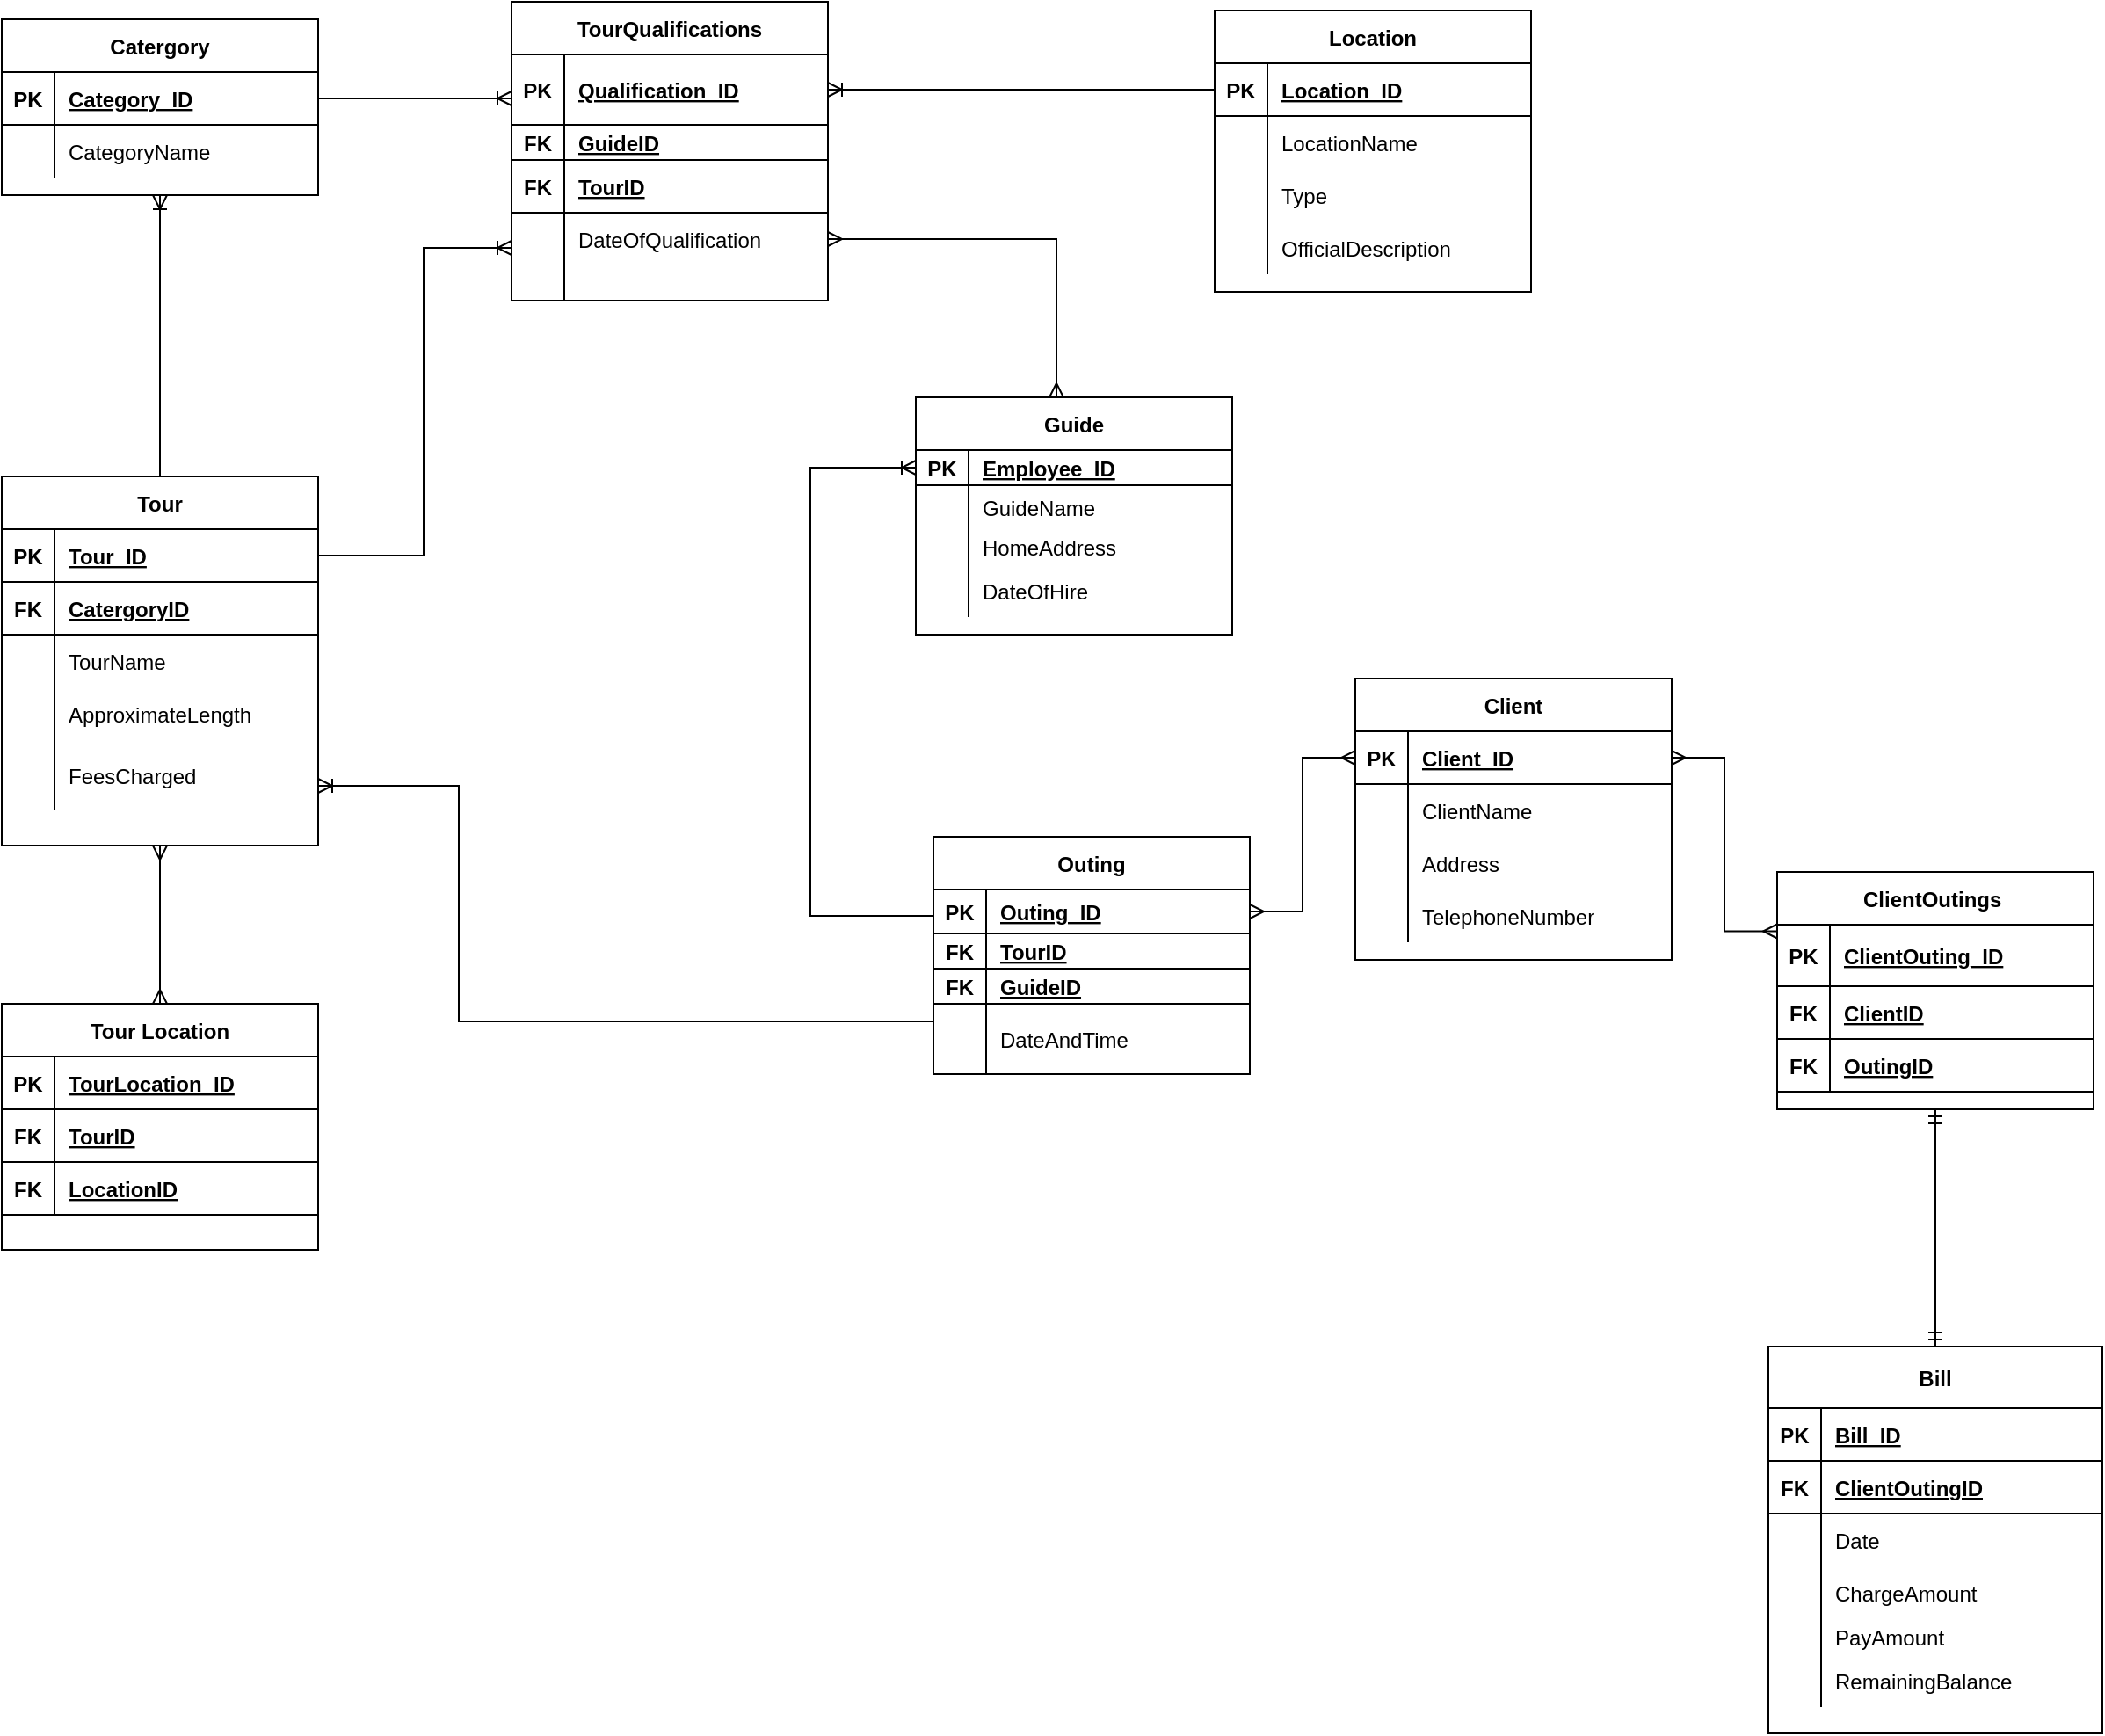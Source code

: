 <mxfile version="20.3.2" type="github">
  <diagram id="0ZvkB4CfEX01Mp863x2h" name="Page-1">
    <mxGraphModel dx="813" dy="454" grid="1" gridSize="10" guides="1" tooltips="1" connect="1" arrows="1" fold="1" page="1" pageScale="1" pageWidth="850" pageHeight="1100" math="0" shadow="0">
      <root>
        <mxCell id="0" />
        <mxCell id="1" parent="0" />
        <mxCell id="eWoKWss7nMoGWV9N1rO5-14" value="Catergory" style="shape=table;startSize=30;container=1;collapsible=1;childLayout=tableLayout;fixedRows=1;rowLines=0;fontStyle=1;align=center;resizeLast=1;" vertex="1" parent="1">
          <mxGeometry x="360" y="90" width="180" height="100" as="geometry" />
        </mxCell>
        <mxCell id="eWoKWss7nMoGWV9N1rO5-15" value="" style="shape=tableRow;horizontal=0;startSize=0;swimlaneHead=0;swimlaneBody=0;fillColor=none;collapsible=0;dropTarget=0;points=[[0,0.5],[1,0.5]];portConstraint=eastwest;top=0;left=0;right=0;bottom=1;" vertex="1" parent="eWoKWss7nMoGWV9N1rO5-14">
          <mxGeometry y="30" width="180" height="30" as="geometry" />
        </mxCell>
        <mxCell id="eWoKWss7nMoGWV9N1rO5-16" value="PK" style="shape=partialRectangle;connectable=0;fillColor=none;top=0;left=0;bottom=0;right=0;fontStyle=1;overflow=hidden;" vertex="1" parent="eWoKWss7nMoGWV9N1rO5-15">
          <mxGeometry width="30" height="30" as="geometry">
            <mxRectangle width="30" height="30" as="alternateBounds" />
          </mxGeometry>
        </mxCell>
        <mxCell id="eWoKWss7nMoGWV9N1rO5-17" value="Category_ID" style="shape=partialRectangle;connectable=0;fillColor=none;top=0;left=0;bottom=0;right=0;align=left;spacingLeft=6;fontStyle=5;overflow=hidden;" vertex="1" parent="eWoKWss7nMoGWV9N1rO5-15">
          <mxGeometry x="30" width="150" height="30" as="geometry">
            <mxRectangle width="150" height="30" as="alternateBounds" />
          </mxGeometry>
        </mxCell>
        <mxCell id="eWoKWss7nMoGWV9N1rO5-18" value="" style="shape=tableRow;horizontal=0;startSize=0;swimlaneHead=0;swimlaneBody=0;fillColor=none;collapsible=0;dropTarget=0;points=[[0,0.5],[1,0.5]];portConstraint=eastwest;top=0;left=0;right=0;bottom=0;" vertex="1" parent="eWoKWss7nMoGWV9N1rO5-14">
          <mxGeometry y="60" width="180" height="30" as="geometry" />
        </mxCell>
        <mxCell id="eWoKWss7nMoGWV9N1rO5-19" value="" style="shape=partialRectangle;connectable=0;fillColor=none;top=0;left=0;bottom=0;right=0;editable=1;overflow=hidden;" vertex="1" parent="eWoKWss7nMoGWV9N1rO5-18">
          <mxGeometry width="30" height="30" as="geometry">
            <mxRectangle width="30" height="30" as="alternateBounds" />
          </mxGeometry>
        </mxCell>
        <mxCell id="eWoKWss7nMoGWV9N1rO5-20" value="CategoryName" style="shape=partialRectangle;connectable=0;fillColor=none;top=0;left=0;bottom=0;right=0;align=left;spacingLeft=6;overflow=hidden;" vertex="1" parent="eWoKWss7nMoGWV9N1rO5-18">
          <mxGeometry x="30" width="150" height="30" as="geometry">
            <mxRectangle width="150" height="30" as="alternateBounds" />
          </mxGeometry>
        </mxCell>
        <mxCell id="eWoKWss7nMoGWV9N1rO5-27" value="Location" style="shape=table;startSize=30;container=1;collapsible=1;childLayout=tableLayout;fixedRows=1;rowLines=0;fontStyle=1;align=center;resizeLast=1;" vertex="1" parent="1">
          <mxGeometry x="1050" y="85" width="180" height="160" as="geometry" />
        </mxCell>
        <mxCell id="eWoKWss7nMoGWV9N1rO5-28" value="" style="shape=tableRow;horizontal=0;startSize=0;swimlaneHead=0;swimlaneBody=0;fillColor=none;collapsible=0;dropTarget=0;points=[[0,0.5],[1,0.5]];portConstraint=eastwest;top=0;left=0;right=0;bottom=1;" vertex="1" parent="eWoKWss7nMoGWV9N1rO5-27">
          <mxGeometry y="30" width="180" height="30" as="geometry" />
        </mxCell>
        <mxCell id="eWoKWss7nMoGWV9N1rO5-29" value="PK" style="shape=partialRectangle;connectable=0;fillColor=none;top=0;left=0;bottom=0;right=0;fontStyle=1;overflow=hidden;" vertex="1" parent="eWoKWss7nMoGWV9N1rO5-28">
          <mxGeometry width="30" height="30" as="geometry">
            <mxRectangle width="30" height="30" as="alternateBounds" />
          </mxGeometry>
        </mxCell>
        <mxCell id="eWoKWss7nMoGWV9N1rO5-30" value="Location_ID" style="shape=partialRectangle;connectable=0;fillColor=none;top=0;left=0;bottom=0;right=0;align=left;spacingLeft=6;fontStyle=5;overflow=hidden;" vertex="1" parent="eWoKWss7nMoGWV9N1rO5-28">
          <mxGeometry x="30" width="150" height="30" as="geometry">
            <mxRectangle width="150" height="30" as="alternateBounds" />
          </mxGeometry>
        </mxCell>
        <mxCell id="eWoKWss7nMoGWV9N1rO5-31" value="" style="shape=tableRow;horizontal=0;startSize=0;swimlaneHead=0;swimlaneBody=0;fillColor=none;collapsible=0;dropTarget=0;points=[[0,0.5],[1,0.5]];portConstraint=eastwest;top=0;left=0;right=0;bottom=0;" vertex="1" parent="eWoKWss7nMoGWV9N1rO5-27">
          <mxGeometry y="60" width="180" height="30" as="geometry" />
        </mxCell>
        <mxCell id="eWoKWss7nMoGWV9N1rO5-32" value="" style="shape=partialRectangle;connectable=0;fillColor=none;top=0;left=0;bottom=0;right=0;editable=1;overflow=hidden;" vertex="1" parent="eWoKWss7nMoGWV9N1rO5-31">
          <mxGeometry width="30" height="30" as="geometry">
            <mxRectangle width="30" height="30" as="alternateBounds" />
          </mxGeometry>
        </mxCell>
        <mxCell id="eWoKWss7nMoGWV9N1rO5-33" value="LocationName" style="shape=partialRectangle;connectable=0;fillColor=none;top=0;left=0;bottom=0;right=0;align=left;spacingLeft=6;overflow=hidden;" vertex="1" parent="eWoKWss7nMoGWV9N1rO5-31">
          <mxGeometry x="30" width="150" height="30" as="geometry">
            <mxRectangle width="150" height="30" as="alternateBounds" />
          </mxGeometry>
        </mxCell>
        <mxCell id="eWoKWss7nMoGWV9N1rO5-34" value="" style="shape=tableRow;horizontal=0;startSize=0;swimlaneHead=0;swimlaneBody=0;fillColor=none;collapsible=0;dropTarget=0;points=[[0,0.5],[1,0.5]];portConstraint=eastwest;top=0;left=0;right=0;bottom=0;" vertex="1" parent="eWoKWss7nMoGWV9N1rO5-27">
          <mxGeometry y="90" width="180" height="30" as="geometry" />
        </mxCell>
        <mxCell id="eWoKWss7nMoGWV9N1rO5-35" value="" style="shape=partialRectangle;connectable=0;fillColor=none;top=0;left=0;bottom=0;right=0;editable=1;overflow=hidden;" vertex="1" parent="eWoKWss7nMoGWV9N1rO5-34">
          <mxGeometry width="30" height="30" as="geometry">
            <mxRectangle width="30" height="30" as="alternateBounds" />
          </mxGeometry>
        </mxCell>
        <mxCell id="eWoKWss7nMoGWV9N1rO5-36" value="Type" style="shape=partialRectangle;connectable=0;fillColor=none;top=0;left=0;bottom=0;right=0;align=left;spacingLeft=6;overflow=hidden;" vertex="1" parent="eWoKWss7nMoGWV9N1rO5-34">
          <mxGeometry x="30" width="150" height="30" as="geometry">
            <mxRectangle width="150" height="30" as="alternateBounds" />
          </mxGeometry>
        </mxCell>
        <mxCell id="eWoKWss7nMoGWV9N1rO5-37" value="" style="shape=tableRow;horizontal=0;startSize=0;swimlaneHead=0;swimlaneBody=0;fillColor=none;collapsible=0;dropTarget=0;points=[[0,0.5],[1,0.5]];portConstraint=eastwest;top=0;left=0;right=0;bottom=0;" vertex="1" parent="eWoKWss7nMoGWV9N1rO5-27">
          <mxGeometry y="120" width="180" height="30" as="geometry" />
        </mxCell>
        <mxCell id="eWoKWss7nMoGWV9N1rO5-38" value="" style="shape=partialRectangle;connectable=0;fillColor=none;top=0;left=0;bottom=0;right=0;editable=1;overflow=hidden;" vertex="1" parent="eWoKWss7nMoGWV9N1rO5-37">
          <mxGeometry width="30" height="30" as="geometry">
            <mxRectangle width="30" height="30" as="alternateBounds" />
          </mxGeometry>
        </mxCell>
        <mxCell id="eWoKWss7nMoGWV9N1rO5-39" value="OfficialDescription" style="shape=partialRectangle;connectable=0;fillColor=none;top=0;left=0;bottom=0;right=0;align=left;spacingLeft=6;overflow=hidden;" vertex="1" parent="eWoKWss7nMoGWV9N1rO5-37">
          <mxGeometry x="30" width="150" height="30" as="geometry">
            <mxRectangle width="150" height="30" as="alternateBounds" />
          </mxGeometry>
        </mxCell>
        <mxCell id="eWoKWss7nMoGWV9N1rO5-40" value="Tour Location" style="shape=table;startSize=30;container=1;collapsible=1;childLayout=tableLayout;fixedRows=1;rowLines=0;fontStyle=1;align=center;resizeLast=1;" vertex="1" parent="1">
          <mxGeometry x="360" y="650" width="180" height="140" as="geometry" />
        </mxCell>
        <mxCell id="eWoKWss7nMoGWV9N1rO5-41" value="" style="shape=tableRow;horizontal=0;startSize=0;swimlaneHead=0;swimlaneBody=0;fillColor=none;collapsible=0;dropTarget=0;points=[[0,0.5],[1,0.5]];portConstraint=eastwest;top=0;left=0;right=0;bottom=1;" vertex="1" parent="eWoKWss7nMoGWV9N1rO5-40">
          <mxGeometry y="30" width="180" height="30" as="geometry" />
        </mxCell>
        <mxCell id="eWoKWss7nMoGWV9N1rO5-42" value="PK" style="shape=partialRectangle;connectable=0;fillColor=none;top=0;left=0;bottom=0;right=0;fontStyle=1;overflow=hidden;" vertex="1" parent="eWoKWss7nMoGWV9N1rO5-41">
          <mxGeometry width="30" height="30" as="geometry">
            <mxRectangle width="30" height="30" as="alternateBounds" />
          </mxGeometry>
        </mxCell>
        <mxCell id="eWoKWss7nMoGWV9N1rO5-43" value="TourLocation_ID" style="shape=partialRectangle;connectable=0;fillColor=none;top=0;left=0;bottom=0;right=0;align=left;spacingLeft=6;fontStyle=5;overflow=hidden;" vertex="1" parent="eWoKWss7nMoGWV9N1rO5-41">
          <mxGeometry x="30" width="150" height="30" as="geometry">
            <mxRectangle width="150" height="30" as="alternateBounds" />
          </mxGeometry>
        </mxCell>
        <mxCell id="eWoKWss7nMoGWV9N1rO5-203" value="" style="shape=tableRow;horizontal=0;startSize=0;swimlaneHead=0;swimlaneBody=0;fillColor=none;collapsible=0;dropTarget=0;points=[[0,0.5],[1,0.5]];portConstraint=eastwest;top=0;left=0;right=0;bottom=1;" vertex="1" parent="eWoKWss7nMoGWV9N1rO5-40">
          <mxGeometry y="60" width="180" height="30" as="geometry" />
        </mxCell>
        <mxCell id="eWoKWss7nMoGWV9N1rO5-204" value="FK" style="shape=partialRectangle;connectable=0;fillColor=none;top=0;left=0;bottom=0;right=0;fontStyle=1;overflow=hidden;" vertex="1" parent="eWoKWss7nMoGWV9N1rO5-203">
          <mxGeometry width="30" height="30" as="geometry">
            <mxRectangle width="30" height="30" as="alternateBounds" />
          </mxGeometry>
        </mxCell>
        <mxCell id="eWoKWss7nMoGWV9N1rO5-205" value="TourID" style="shape=partialRectangle;connectable=0;fillColor=none;top=0;left=0;bottom=0;right=0;align=left;spacingLeft=6;fontStyle=5;overflow=hidden;" vertex="1" parent="eWoKWss7nMoGWV9N1rO5-203">
          <mxGeometry x="30" width="150" height="30" as="geometry">
            <mxRectangle width="150" height="30" as="alternateBounds" />
          </mxGeometry>
        </mxCell>
        <mxCell id="eWoKWss7nMoGWV9N1rO5-206" value="" style="shape=tableRow;horizontal=0;startSize=0;swimlaneHead=0;swimlaneBody=0;fillColor=none;collapsible=0;dropTarget=0;points=[[0,0.5],[1,0.5]];portConstraint=eastwest;top=0;left=0;right=0;bottom=1;" vertex="1" parent="eWoKWss7nMoGWV9N1rO5-40">
          <mxGeometry y="90" width="180" height="30" as="geometry" />
        </mxCell>
        <mxCell id="eWoKWss7nMoGWV9N1rO5-207" value="FK" style="shape=partialRectangle;connectable=0;fillColor=none;top=0;left=0;bottom=0;right=0;fontStyle=1;overflow=hidden;" vertex="1" parent="eWoKWss7nMoGWV9N1rO5-206">
          <mxGeometry width="30" height="30" as="geometry">
            <mxRectangle width="30" height="30" as="alternateBounds" />
          </mxGeometry>
        </mxCell>
        <mxCell id="eWoKWss7nMoGWV9N1rO5-208" value="LocationID" style="shape=partialRectangle;connectable=0;fillColor=none;top=0;left=0;bottom=0;right=0;align=left;spacingLeft=6;fontStyle=5;overflow=hidden;" vertex="1" parent="eWoKWss7nMoGWV9N1rO5-206">
          <mxGeometry x="30" width="150" height="30" as="geometry">
            <mxRectangle width="150" height="30" as="alternateBounds" />
          </mxGeometry>
        </mxCell>
        <mxCell id="eWoKWss7nMoGWV9N1rO5-53" value="Outing" style="shape=table;startSize=30;container=1;collapsible=1;childLayout=tableLayout;fixedRows=1;rowLines=0;fontStyle=1;align=center;resizeLast=1;" vertex="1" parent="1">
          <mxGeometry x="890" y="555" width="180" height="135" as="geometry" />
        </mxCell>
        <mxCell id="eWoKWss7nMoGWV9N1rO5-54" value="" style="shape=tableRow;horizontal=0;startSize=0;swimlaneHead=0;swimlaneBody=0;fillColor=none;collapsible=0;dropTarget=0;points=[[0,0.5],[1,0.5]];portConstraint=eastwest;top=0;left=0;right=0;bottom=1;" vertex="1" parent="eWoKWss7nMoGWV9N1rO5-53">
          <mxGeometry y="30" width="180" height="25" as="geometry" />
        </mxCell>
        <mxCell id="eWoKWss7nMoGWV9N1rO5-55" value="PK" style="shape=partialRectangle;connectable=0;fillColor=none;top=0;left=0;bottom=0;right=0;fontStyle=1;overflow=hidden;" vertex="1" parent="eWoKWss7nMoGWV9N1rO5-54">
          <mxGeometry width="30" height="25" as="geometry">
            <mxRectangle width="30" height="25" as="alternateBounds" />
          </mxGeometry>
        </mxCell>
        <mxCell id="eWoKWss7nMoGWV9N1rO5-56" value="Outing_ID" style="shape=partialRectangle;connectable=0;fillColor=none;top=0;left=0;bottom=0;right=0;align=left;spacingLeft=6;fontStyle=5;overflow=hidden;" vertex="1" parent="eWoKWss7nMoGWV9N1rO5-54">
          <mxGeometry x="30" width="150" height="25" as="geometry">
            <mxRectangle width="150" height="25" as="alternateBounds" />
          </mxGeometry>
        </mxCell>
        <mxCell id="eWoKWss7nMoGWV9N1rO5-213" value="" style="shape=tableRow;horizontal=0;startSize=0;swimlaneHead=0;swimlaneBody=0;fillColor=none;collapsible=0;dropTarget=0;points=[[0,0.5],[1,0.5]];portConstraint=eastwest;top=0;left=0;right=0;bottom=1;" vertex="1" parent="eWoKWss7nMoGWV9N1rO5-53">
          <mxGeometry y="55" width="180" height="20" as="geometry" />
        </mxCell>
        <mxCell id="eWoKWss7nMoGWV9N1rO5-214" value="FK" style="shape=partialRectangle;connectable=0;fillColor=none;top=0;left=0;bottom=0;right=0;fontStyle=1;overflow=hidden;" vertex="1" parent="eWoKWss7nMoGWV9N1rO5-213">
          <mxGeometry width="30" height="20" as="geometry">
            <mxRectangle width="30" height="20" as="alternateBounds" />
          </mxGeometry>
        </mxCell>
        <mxCell id="eWoKWss7nMoGWV9N1rO5-215" value="TourID" style="shape=partialRectangle;connectable=0;fillColor=none;top=0;left=0;bottom=0;right=0;align=left;spacingLeft=6;fontStyle=5;overflow=hidden;" vertex="1" parent="eWoKWss7nMoGWV9N1rO5-213">
          <mxGeometry x="30" width="150" height="20" as="geometry">
            <mxRectangle width="150" height="20" as="alternateBounds" />
          </mxGeometry>
        </mxCell>
        <mxCell id="eWoKWss7nMoGWV9N1rO5-232" value="" style="shape=tableRow;horizontal=0;startSize=0;swimlaneHead=0;swimlaneBody=0;fillColor=none;collapsible=0;dropTarget=0;points=[[0,0.5],[1,0.5]];portConstraint=eastwest;top=0;left=0;right=0;bottom=1;" vertex="1" parent="eWoKWss7nMoGWV9N1rO5-53">
          <mxGeometry y="75" width="180" height="20" as="geometry" />
        </mxCell>
        <mxCell id="eWoKWss7nMoGWV9N1rO5-233" value="FK" style="shape=partialRectangle;connectable=0;fillColor=none;top=0;left=0;bottom=0;right=0;fontStyle=1;overflow=hidden;" vertex="1" parent="eWoKWss7nMoGWV9N1rO5-232">
          <mxGeometry width="30" height="20" as="geometry">
            <mxRectangle width="30" height="20" as="alternateBounds" />
          </mxGeometry>
        </mxCell>
        <mxCell id="eWoKWss7nMoGWV9N1rO5-234" value="GuideID" style="shape=partialRectangle;connectable=0;fillColor=none;top=0;left=0;bottom=0;right=0;align=left;spacingLeft=6;fontStyle=5;overflow=hidden;" vertex="1" parent="eWoKWss7nMoGWV9N1rO5-232">
          <mxGeometry x="30" width="150" height="20" as="geometry">
            <mxRectangle width="150" height="20" as="alternateBounds" />
          </mxGeometry>
        </mxCell>
        <mxCell id="eWoKWss7nMoGWV9N1rO5-57" value="" style="shape=tableRow;horizontal=0;startSize=0;swimlaneHead=0;swimlaneBody=0;fillColor=none;collapsible=0;dropTarget=0;points=[[0,0.5],[1,0.5]];portConstraint=eastwest;top=0;left=0;right=0;bottom=0;" vertex="1" parent="eWoKWss7nMoGWV9N1rO5-53">
          <mxGeometry y="95" width="180" height="40" as="geometry" />
        </mxCell>
        <mxCell id="eWoKWss7nMoGWV9N1rO5-58" value="" style="shape=partialRectangle;connectable=0;fillColor=none;top=0;left=0;bottom=0;right=0;editable=1;overflow=hidden;" vertex="1" parent="eWoKWss7nMoGWV9N1rO5-57">
          <mxGeometry width="30" height="40" as="geometry">
            <mxRectangle width="30" height="40" as="alternateBounds" />
          </mxGeometry>
        </mxCell>
        <mxCell id="eWoKWss7nMoGWV9N1rO5-59" value="DateAndTime" style="shape=partialRectangle;connectable=0;fillColor=none;top=0;left=0;bottom=0;right=0;align=left;spacingLeft=6;overflow=hidden;" vertex="1" parent="eWoKWss7nMoGWV9N1rO5-57">
          <mxGeometry x="30" width="150" height="40" as="geometry">
            <mxRectangle width="150" height="40" as="alternateBounds" />
          </mxGeometry>
        </mxCell>
        <mxCell id="eWoKWss7nMoGWV9N1rO5-66" value="Tour" style="shape=table;startSize=30;container=1;collapsible=1;childLayout=tableLayout;fixedRows=1;rowLines=0;fontStyle=1;align=center;resizeLast=1;" vertex="1" parent="1">
          <mxGeometry x="360" y="350" width="180" height="210" as="geometry" />
        </mxCell>
        <mxCell id="eWoKWss7nMoGWV9N1rO5-67" value="" style="shape=tableRow;horizontal=0;startSize=0;swimlaneHead=0;swimlaneBody=0;fillColor=none;collapsible=0;dropTarget=0;points=[[0,0.5],[1,0.5]];portConstraint=eastwest;top=0;left=0;right=0;bottom=1;" vertex="1" parent="eWoKWss7nMoGWV9N1rO5-66">
          <mxGeometry y="30" width="180" height="30" as="geometry" />
        </mxCell>
        <mxCell id="eWoKWss7nMoGWV9N1rO5-68" value="PK" style="shape=partialRectangle;connectable=0;fillColor=none;top=0;left=0;bottom=0;right=0;fontStyle=1;overflow=hidden;" vertex="1" parent="eWoKWss7nMoGWV9N1rO5-67">
          <mxGeometry width="30" height="30" as="geometry">
            <mxRectangle width="30" height="30" as="alternateBounds" />
          </mxGeometry>
        </mxCell>
        <mxCell id="eWoKWss7nMoGWV9N1rO5-69" value="Tour_ID" style="shape=partialRectangle;connectable=0;fillColor=none;top=0;left=0;bottom=0;right=0;align=left;spacingLeft=6;fontStyle=5;overflow=hidden;" vertex="1" parent="eWoKWss7nMoGWV9N1rO5-67">
          <mxGeometry x="30" width="150" height="30" as="geometry">
            <mxRectangle width="150" height="30" as="alternateBounds" />
          </mxGeometry>
        </mxCell>
        <mxCell id="eWoKWss7nMoGWV9N1rO5-178" value="" style="shape=tableRow;horizontal=0;startSize=0;swimlaneHead=0;swimlaneBody=0;fillColor=none;collapsible=0;dropTarget=0;points=[[0,0.5],[1,0.5]];portConstraint=eastwest;top=0;left=0;right=0;bottom=1;" vertex="1" parent="eWoKWss7nMoGWV9N1rO5-66">
          <mxGeometry y="60" width="180" height="30" as="geometry" />
        </mxCell>
        <mxCell id="eWoKWss7nMoGWV9N1rO5-179" value="FK" style="shape=partialRectangle;connectable=0;fillColor=none;top=0;left=0;bottom=0;right=0;fontStyle=1;overflow=hidden;" vertex="1" parent="eWoKWss7nMoGWV9N1rO5-178">
          <mxGeometry width="30" height="30" as="geometry">
            <mxRectangle width="30" height="30" as="alternateBounds" />
          </mxGeometry>
        </mxCell>
        <mxCell id="eWoKWss7nMoGWV9N1rO5-180" value="CatergoryID" style="shape=partialRectangle;connectable=0;fillColor=none;top=0;left=0;bottom=0;right=0;align=left;spacingLeft=6;fontStyle=5;overflow=hidden;" vertex="1" parent="eWoKWss7nMoGWV9N1rO5-178">
          <mxGeometry x="30" width="150" height="30" as="geometry">
            <mxRectangle width="150" height="30" as="alternateBounds" />
          </mxGeometry>
        </mxCell>
        <mxCell id="eWoKWss7nMoGWV9N1rO5-70" value="" style="shape=tableRow;horizontal=0;startSize=0;swimlaneHead=0;swimlaneBody=0;fillColor=none;collapsible=0;dropTarget=0;points=[[0,0.5],[1,0.5]];portConstraint=eastwest;top=0;left=0;right=0;bottom=0;" vertex="1" parent="eWoKWss7nMoGWV9N1rO5-66">
          <mxGeometry y="90" width="180" height="30" as="geometry" />
        </mxCell>
        <mxCell id="eWoKWss7nMoGWV9N1rO5-71" value="" style="shape=partialRectangle;connectable=0;fillColor=none;top=0;left=0;bottom=0;right=0;editable=1;overflow=hidden;" vertex="1" parent="eWoKWss7nMoGWV9N1rO5-70">
          <mxGeometry width="30" height="30" as="geometry">
            <mxRectangle width="30" height="30" as="alternateBounds" />
          </mxGeometry>
        </mxCell>
        <mxCell id="eWoKWss7nMoGWV9N1rO5-72" value="TourName " style="shape=partialRectangle;connectable=0;fillColor=none;top=0;left=0;bottom=0;right=0;align=left;spacingLeft=6;overflow=hidden;" vertex="1" parent="eWoKWss7nMoGWV9N1rO5-70">
          <mxGeometry x="30" width="150" height="30" as="geometry">
            <mxRectangle width="150" height="30" as="alternateBounds" />
          </mxGeometry>
        </mxCell>
        <mxCell id="eWoKWss7nMoGWV9N1rO5-73" value="" style="shape=tableRow;horizontal=0;startSize=0;swimlaneHead=0;swimlaneBody=0;fillColor=none;collapsible=0;dropTarget=0;points=[[0,0.5],[1,0.5]];portConstraint=eastwest;top=0;left=0;right=0;bottom=0;" vertex="1" parent="eWoKWss7nMoGWV9N1rO5-66">
          <mxGeometry y="120" width="180" height="30" as="geometry" />
        </mxCell>
        <mxCell id="eWoKWss7nMoGWV9N1rO5-74" value="" style="shape=partialRectangle;connectable=0;fillColor=none;top=0;left=0;bottom=0;right=0;editable=1;overflow=hidden;" vertex="1" parent="eWoKWss7nMoGWV9N1rO5-73">
          <mxGeometry width="30" height="30" as="geometry">
            <mxRectangle width="30" height="30" as="alternateBounds" />
          </mxGeometry>
        </mxCell>
        <mxCell id="eWoKWss7nMoGWV9N1rO5-75" value="ApproximateLength" style="shape=partialRectangle;connectable=0;fillColor=none;top=0;left=0;bottom=0;right=0;align=left;spacingLeft=6;overflow=hidden;" vertex="1" parent="eWoKWss7nMoGWV9N1rO5-73">
          <mxGeometry x="30" width="150" height="30" as="geometry">
            <mxRectangle width="150" height="30" as="alternateBounds" />
          </mxGeometry>
        </mxCell>
        <mxCell id="eWoKWss7nMoGWV9N1rO5-76" value="" style="shape=tableRow;horizontal=0;startSize=0;swimlaneHead=0;swimlaneBody=0;fillColor=none;collapsible=0;dropTarget=0;points=[[0,0.5],[1,0.5]];portConstraint=eastwest;top=0;left=0;right=0;bottom=0;" vertex="1" parent="eWoKWss7nMoGWV9N1rO5-66">
          <mxGeometry y="150" width="180" height="40" as="geometry" />
        </mxCell>
        <mxCell id="eWoKWss7nMoGWV9N1rO5-77" value="" style="shape=partialRectangle;connectable=0;fillColor=none;top=0;left=0;bottom=0;right=0;editable=1;overflow=hidden;" vertex="1" parent="eWoKWss7nMoGWV9N1rO5-76">
          <mxGeometry width="30" height="40" as="geometry">
            <mxRectangle width="30" height="40" as="alternateBounds" />
          </mxGeometry>
        </mxCell>
        <mxCell id="eWoKWss7nMoGWV9N1rO5-78" value="FeesCharged" style="shape=partialRectangle;connectable=0;fillColor=none;top=0;left=0;bottom=0;right=0;align=left;spacingLeft=6;overflow=hidden;" vertex="1" parent="eWoKWss7nMoGWV9N1rO5-76">
          <mxGeometry x="30" width="150" height="40" as="geometry">
            <mxRectangle width="150" height="40" as="alternateBounds" />
          </mxGeometry>
        </mxCell>
        <mxCell id="eWoKWss7nMoGWV9N1rO5-209" style="edgeStyle=none;rounded=0;orthogonalLoop=1;jettySize=auto;html=1;entryX=1;entryY=0.5;entryDx=0;entryDy=0;" edge="1" parent="eWoKWss7nMoGWV9N1rO5-66" source="eWoKWss7nMoGWV9N1rO5-76" target="eWoKWss7nMoGWV9N1rO5-76">
          <mxGeometry relative="1" as="geometry" />
        </mxCell>
        <mxCell id="eWoKWss7nMoGWV9N1rO5-79" value="Client" style="shape=table;startSize=30;container=1;collapsible=1;childLayout=tableLayout;fixedRows=1;rowLines=0;fontStyle=1;align=center;resizeLast=1;" vertex="1" parent="1">
          <mxGeometry x="1130" y="465" width="180" height="160" as="geometry" />
        </mxCell>
        <mxCell id="eWoKWss7nMoGWV9N1rO5-80" value="" style="shape=tableRow;horizontal=0;startSize=0;swimlaneHead=0;swimlaneBody=0;fillColor=none;collapsible=0;dropTarget=0;points=[[0,0.5],[1,0.5]];portConstraint=eastwest;top=0;left=0;right=0;bottom=1;" vertex="1" parent="eWoKWss7nMoGWV9N1rO5-79">
          <mxGeometry y="30" width="180" height="30" as="geometry" />
        </mxCell>
        <mxCell id="eWoKWss7nMoGWV9N1rO5-81" value="PK" style="shape=partialRectangle;connectable=0;fillColor=none;top=0;left=0;bottom=0;right=0;fontStyle=1;overflow=hidden;" vertex="1" parent="eWoKWss7nMoGWV9N1rO5-80">
          <mxGeometry width="30" height="30" as="geometry">
            <mxRectangle width="30" height="30" as="alternateBounds" />
          </mxGeometry>
        </mxCell>
        <mxCell id="eWoKWss7nMoGWV9N1rO5-82" value="Client_ID" style="shape=partialRectangle;connectable=0;fillColor=none;top=0;left=0;bottom=0;right=0;align=left;spacingLeft=6;fontStyle=5;overflow=hidden;" vertex="1" parent="eWoKWss7nMoGWV9N1rO5-80">
          <mxGeometry x="30" width="150" height="30" as="geometry">
            <mxRectangle width="150" height="30" as="alternateBounds" />
          </mxGeometry>
        </mxCell>
        <mxCell id="eWoKWss7nMoGWV9N1rO5-83" value="" style="shape=tableRow;horizontal=0;startSize=0;swimlaneHead=0;swimlaneBody=0;fillColor=none;collapsible=0;dropTarget=0;points=[[0,0.5],[1,0.5]];portConstraint=eastwest;top=0;left=0;right=0;bottom=0;" vertex="1" parent="eWoKWss7nMoGWV9N1rO5-79">
          <mxGeometry y="60" width="180" height="30" as="geometry" />
        </mxCell>
        <mxCell id="eWoKWss7nMoGWV9N1rO5-84" value="" style="shape=partialRectangle;connectable=0;fillColor=none;top=0;left=0;bottom=0;right=0;editable=1;overflow=hidden;" vertex="1" parent="eWoKWss7nMoGWV9N1rO5-83">
          <mxGeometry width="30" height="30" as="geometry">
            <mxRectangle width="30" height="30" as="alternateBounds" />
          </mxGeometry>
        </mxCell>
        <mxCell id="eWoKWss7nMoGWV9N1rO5-85" value="ClientName" style="shape=partialRectangle;connectable=0;fillColor=none;top=0;left=0;bottom=0;right=0;align=left;spacingLeft=6;overflow=hidden;" vertex="1" parent="eWoKWss7nMoGWV9N1rO5-83">
          <mxGeometry x="30" width="150" height="30" as="geometry">
            <mxRectangle width="150" height="30" as="alternateBounds" />
          </mxGeometry>
        </mxCell>
        <mxCell id="eWoKWss7nMoGWV9N1rO5-86" value="" style="shape=tableRow;horizontal=0;startSize=0;swimlaneHead=0;swimlaneBody=0;fillColor=none;collapsible=0;dropTarget=0;points=[[0,0.5],[1,0.5]];portConstraint=eastwest;top=0;left=0;right=0;bottom=0;" vertex="1" parent="eWoKWss7nMoGWV9N1rO5-79">
          <mxGeometry y="90" width="180" height="30" as="geometry" />
        </mxCell>
        <mxCell id="eWoKWss7nMoGWV9N1rO5-87" value="" style="shape=partialRectangle;connectable=0;fillColor=none;top=0;left=0;bottom=0;right=0;editable=1;overflow=hidden;" vertex="1" parent="eWoKWss7nMoGWV9N1rO5-86">
          <mxGeometry width="30" height="30" as="geometry">
            <mxRectangle width="30" height="30" as="alternateBounds" />
          </mxGeometry>
        </mxCell>
        <mxCell id="eWoKWss7nMoGWV9N1rO5-88" value="Address" style="shape=partialRectangle;connectable=0;fillColor=none;top=0;left=0;bottom=0;right=0;align=left;spacingLeft=6;overflow=hidden;" vertex="1" parent="eWoKWss7nMoGWV9N1rO5-86">
          <mxGeometry x="30" width="150" height="30" as="geometry">
            <mxRectangle width="150" height="30" as="alternateBounds" />
          </mxGeometry>
        </mxCell>
        <mxCell id="eWoKWss7nMoGWV9N1rO5-89" value="" style="shape=tableRow;horizontal=0;startSize=0;swimlaneHead=0;swimlaneBody=0;fillColor=none;collapsible=0;dropTarget=0;points=[[0,0.5],[1,0.5]];portConstraint=eastwest;top=0;left=0;right=0;bottom=0;" vertex="1" parent="eWoKWss7nMoGWV9N1rO5-79">
          <mxGeometry y="120" width="180" height="30" as="geometry" />
        </mxCell>
        <mxCell id="eWoKWss7nMoGWV9N1rO5-90" value="" style="shape=partialRectangle;connectable=0;fillColor=none;top=0;left=0;bottom=0;right=0;editable=1;overflow=hidden;" vertex="1" parent="eWoKWss7nMoGWV9N1rO5-89">
          <mxGeometry width="30" height="30" as="geometry">
            <mxRectangle width="30" height="30" as="alternateBounds" />
          </mxGeometry>
        </mxCell>
        <mxCell id="eWoKWss7nMoGWV9N1rO5-91" value="TelephoneNumber" style="shape=partialRectangle;connectable=0;fillColor=none;top=0;left=0;bottom=0;right=0;align=left;spacingLeft=6;overflow=hidden;" vertex="1" parent="eWoKWss7nMoGWV9N1rO5-89">
          <mxGeometry x="30" width="150" height="30" as="geometry">
            <mxRectangle width="150" height="30" as="alternateBounds" />
          </mxGeometry>
        </mxCell>
        <mxCell id="eWoKWss7nMoGWV9N1rO5-92" value="ClientOutings " style="shape=table;startSize=30;container=1;collapsible=1;childLayout=tableLayout;fixedRows=1;rowLines=0;fontStyle=1;align=center;resizeLast=1;" vertex="1" parent="1">
          <mxGeometry x="1370" y="575" width="180" height="135" as="geometry" />
        </mxCell>
        <mxCell id="eWoKWss7nMoGWV9N1rO5-93" value="" style="shape=tableRow;horizontal=0;startSize=0;swimlaneHead=0;swimlaneBody=0;fillColor=none;collapsible=0;dropTarget=0;points=[[0,0.5],[1,0.5]];portConstraint=eastwest;top=0;left=0;right=0;bottom=1;" vertex="1" parent="eWoKWss7nMoGWV9N1rO5-92">
          <mxGeometry y="30" width="180" height="35" as="geometry" />
        </mxCell>
        <mxCell id="eWoKWss7nMoGWV9N1rO5-94" value="PK" style="shape=partialRectangle;connectable=0;fillColor=none;top=0;left=0;bottom=0;right=0;fontStyle=1;overflow=hidden;" vertex="1" parent="eWoKWss7nMoGWV9N1rO5-93">
          <mxGeometry width="30" height="35" as="geometry">
            <mxRectangle width="30" height="35" as="alternateBounds" />
          </mxGeometry>
        </mxCell>
        <mxCell id="eWoKWss7nMoGWV9N1rO5-95" value="ClientOuting_ID" style="shape=partialRectangle;connectable=0;fillColor=none;top=0;left=0;bottom=0;right=0;align=left;spacingLeft=6;fontStyle=5;overflow=hidden;" vertex="1" parent="eWoKWss7nMoGWV9N1rO5-93">
          <mxGeometry x="30" width="150" height="35" as="geometry">
            <mxRectangle width="150" height="35" as="alternateBounds" />
          </mxGeometry>
        </mxCell>
        <mxCell id="eWoKWss7nMoGWV9N1rO5-235" value="" style="shape=tableRow;horizontal=0;startSize=0;swimlaneHead=0;swimlaneBody=0;fillColor=none;collapsible=0;dropTarget=0;points=[[0,0.5],[1,0.5]];portConstraint=eastwest;top=0;left=0;right=0;bottom=1;" vertex="1" parent="eWoKWss7nMoGWV9N1rO5-92">
          <mxGeometry y="65" width="180" height="30" as="geometry" />
        </mxCell>
        <mxCell id="eWoKWss7nMoGWV9N1rO5-236" value="FK" style="shape=partialRectangle;connectable=0;fillColor=none;top=0;left=0;bottom=0;right=0;fontStyle=1;overflow=hidden;" vertex="1" parent="eWoKWss7nMoGWV9N1rO5-235">
          <mxGeometry width="30" height="30" as="geometry">
            <mxRectangle width="30" height="30" as="alternateBounds" />
          </mxGeometry>
        </mxCell>
        <mxCell id="eWoKWss7nMoGWV9N1rO5-237" value="ClientID" style="shape=partialRectangle;connectable=0;fillColor=none;top=0;left=0;bottom=0;right=0;align=left;spacingLeft=6;fontStyle=5;overflow=hidden;" vertex="1" parent="eWoKWss7nMoGWV9N1rO5-235">
          <mxGeometry x="30" width="150" height="30" as="geometry">
            <mxRectangle width="150" height="30" as="alternateBounds" />
          </mxGeometry>
        </mxCell>
        <mxCell id="eWoKWss7nMoGWV9N1rO5-238" value="" style="shape=tableRow;horizontal=0;startSize=0;swimlaneHead=0;swimlaneBody=0;fillColor=none;collapsible=0;dropTarget=0;points=[[0,0.5],[1,0.5]];portConstraint=eastwest;top=0;left=0;right=0;bottom=1;" vertex="1" parent="eWoKWss7nMoGWV9N1rO5-92">
          <mxGeometry y="95" width="180" height="30" as="geometry" />
        </mxCell>
        <mxCell id="eWoKWss7nMoGWV9N1rO5-239" value="FK" style="shape=partialRectangle;connectable=0;fillColor=none;top=0;left=0;bottom=0;right=0;fontStyle=1;overflow=hidden;" vertex="1" parent="eWoKWss7nMoGWV9N1rO5-238">
          <mxGeometry width="30" height="30" as="geometry">
            <mxRectangle width="30" height="30" as="alternateBounds" />
          </mxGeometry>
        </mxCell>
        <mxCell id="eWoKWss7nMoGWV9N1rO5-240" value="OutingID" style="shape=partialRectangle;connectable=0;fillColor=none;top=0;left=0;bottom=0;right=0;align=left;spacingLeft=6;fontStyle=5;overflow=hidden;" vertex="1" parent="eWoKWss7nMoGWV9N1rO5-238">
          <mxGeometry x="30" width="150" height="30" as="geometry">
            <mxRectangle width="150" height="30" as="alternateBounds" />
          </mxGeometry>
        </mxCell>
        <mxCell id="eWoKWss7nMoGWV9N1rO5-160" style="edgeStyle=none;rounded=0;orthogonalLoop=1;jettySize=auto;html=1;entryX=0;entryY=0.5;entryDx=0;entryDy=0;" edge="1" parent="eWoKWss7nMoGWV9N1rO5-92" source="eWoKWss7nMoGWV9N1rO5-93" target="eWoKWss7nMoGWV9N1rO5-93">
          <mxGeometry relative="1" as="geometry" />
        </mxCell>
        <mxCell id="eWoKWss7nMoGWV9N1rO5-105" value="Bill" style="shape=table;startSize=35;container=1;collapsible=1;childLayout=tableLayout;fixedRows=1;rowLines=0;fontStyle=1;align=center;resizeLast=1;" vertex="1" parent="1">
          <mxGeometry x="1365" y="845" width="190" height="220" as="geometry" />
        </mxCell>
        <mxCell id="eWoKWss7nMoGWV9N1rO5-106" value="" style="shape=tableRow;horizontal=0;startSize=0;swimlaneHead=0;swimlaneBody=0;fillColor=none;collapsible=0;dropTarget=0;points=[[0,0.5],[1,0.5]];portConstraint=eastwest;top=0;left=0;right=0;bottom=1;" vertex="1" parent="eWoKWss7nMoGWV9N1rO5-105">
          <mxGeometry y="35" width="190" height="30" as="geometry" />
        </mxCell>
        <mxCell id="eWoKWss7nMoGWV9N1rO5-107" value="PK" style="shape=partialRectangle;connectable=0;fillColor=none;top=0;left=0;bottom=0;right=0;fontStyle=1;overflow=hidden;" vertex="1" parent="eWoKWss7nMoGWV9N1rO5-106">
          <mxGeometry width="30" height="30" as="geometry">
            <mxRectangle width="30" height="30" as="alternateBounds" />
          </mxGeometry>
        </mxCell>
        <mxCell id="eWoKWss7nMoGWV9N1rO5-108" value="Bill_ID" style="shape=partialRectangle;connectable=0;fillColor=none;top=0;left=0;bottom=0;right=0;align=left;spacingLeft=6;fontStyle=5;overflow=hidden;" vertex="1" parent="eWoKWss7nMoGWV9N1rO5-106">
          <mxGeometry x="30" width="160" height="30" as="geometry">
            <mxRectangle width="160" height="30" as="alternateBounds" />
          </mxGeometry>
        </mxCell>
        <mxCell id="eWoKWss7nMoGWV9N1rO5-241" value="" style="shape=tableRow;horizontal=0;startSize=0;swimlaneHead=0;swimlaneBody=0;fillColor=none;collapsible=0;dropTarget=0;points=[[0,0.5],[1,0.5]];portConstraint=eastwest;top=0;left=0;right=0;bottom=1;" vertex="1" parent="eWoKWss7nMoGWV9N1rO5-105">
          <mxGeometry y="65" width="190" height="30" as="geometry" />
        </mxCell>
        <mxCell id="eWoKWss7nMoGWV9N1rO5-242" value="FK" style="shape=partialRectangle;connectable=0;fillColor=none;top=0;left=0;bottom=0;right=0;fontStyle=1;overflow=hidden;" vertex="1" parent="eWoKWss7nMoGWV9N1rO5-241">
          <mxGeometry width="30" height="30" as="geometry">
            <mxRectangle width="30" height="30" as="alternateBounds" />
          </mxGeometry>
        </mxCell>
        <mxCell id="eWoKWss7nMoGWV9N1rO5-243" value="ClientOutingID" style="shape=partialRectangle;connectable=0;fillColor=none;top=0;left=0;bottom=0;right=0;align=left;spacingLeft=6;fontStyle=5;overflow=hidden;" vertex="1" parent="eWoKWss7nMoGWV9N1rO5-241">
          <mxGeometry x="30" width="160" height="30" as="geometry">
            <mxRectangle width="160" height="30" as="alternateBounds" />
          </mxGeometry>
        </mxCell>
        <mxCell id="eWoKWss7nMoGWV9N1rO5-109" value="" style="shape=tableRow;horizontal=0;startSize=0;swimlaneHead=0;swimlaneBody=0;fillColor=none;collapsible=0;dropTarget=0;points=[[0,0.5],[1,0.5]];portConstraint=eastwest;top=0;left=0;right=0;bottom=0;" vertex="1" parent="eWoKWss7nMoGWV9N1rO5-105">
          <mxGeometry y="95" width="190" height="30" as="geometry" />
        </mxCell>
        <mxCell id="eWoKWss7nMoGWV9N1rO5-110" value="" style="shape=partialRectangle;connectable=0;fillColor=none;top=0;left=0;bottom=0;right=0;editable=1;overflow=hidden;" vertex="1" parent="eWoKWss7nMoGWV9N1rO5-109">
          <mxGeometry width="30" height="30" as="geometry">
            <mxRectangle width="30" height="30" as="alternateBounds" />
          </mxGeometry>
        </mxCell>
        <mxCell id="eWoKWss7nMoGWV9N1rO5-111" value="Date " style="shape=partialRectangle;connectable=0;fillColor=none;top=0;left=0;bottom=0;right=0;align=left;spacingLeft=6;overflow=hidden;" vertex="1" parent="eWoKWss7nMoGWV9N1rO5-109">
          <mxGeometry x="30" width="160" height="30" as="geometry">
            <mxRectangle width="160" height="30" as="alternateBounds" />
          </mxGeometry>
        </mxCell>
        <mxCell id="eWoKWss7nMoGWV9N1rO5-112" value="" style="shape=tableRow;horizontal=0;startSize=0;swimlaneHead=0;swimlaneBody=0;fillColor=none;collapsible=0;dropTarget=0;points=[[0,0.5],[1,0.5]];portConstraint=eastwest;top=0;left=0;right=0;bottom=0;" vertex="1" parent="eWoKWss7nMoGWV9N1rO5-105">
          <mxGeometry y="125" width="190" height="30" as="geometry" />
        </mxCell>
        <mxCell id="eWoKWss7nMoGWV9N1rO5-113" value="" style="shape=partialRectangle;connectable=0;fillColor=none;top=0;left=0;bottom=0;right=0;editable=1;overflow=hidden;" vertex="1" parent="eWoKWss7nMoGWV9N1rO5-112">
          <mxGeometry width="30" height="30" as="geometry">
            <mxRectangle width="30" height="30" as="alternateBounds" />
          </mxGeometry>
        </mxCell>
        <mxCell id="eWoKWss7nMoGWV9N1rO5-114" value="ChargeAmount" style="shape=partialRectangle;connectable=0;fillColor=none;top=0;left=0;bottom=0;right=0;align=left;spacingLeft=6;overflow=hidden;" vertex="1" parent="eWoKWss7nMoGWV9N1rO5-112">
          <mxGeometry x="30" width="160" height="30" as="geometry">
            <mxRectangle width="160" height="30" as="alternateBounds" />
          </mxGeometry>
        </mxCell>
        <mxCell id="eWoKWss7nMoGWV9N1rO5-115" value="" style="shape=tableRow;horizontal=0;startSize=0;swimlaneHead=0;swimlaneBody=0;fillColor=none;collapsible=0;dropTarget=0;points=[[0,0.5],[1,0.5]];portConstraint=eastwest;top=0;left=0;right=0;bottom=0;" vertex="1" parent="eWoKWss7nMoGWV9N1rO5-105">
          <mxGeometry y="155" width="190" height="20" as="geometry" />
        </mxCell>
        <mxCell id="eWoKWss7nMoGWV9N1rO5-116" value="" style="shape=partialRectangle;connectable=0;fillColor=none;top=0;left=0;bottom=0;right=0;editable=1;overflow=hidden;" vertex="1" parent="eWoKWss7nMoGWV9N1rO5-115">
          <mxGeometry width="30" height="20" as="geometry">
            <mxRectangle width="30" height="20" as="alternateBounds" />
          </mxGeometry>
        </mxCell>
        <mxCell id="eWoKWss7nMoGWV9N1rO5-117" value="PayAmount" style="shape=partialRectangle;connectable=0;fillColor=none;top=0;left=0;bottom=0;right=0;align=left;spacingLeft=6;overflow=hidden;" vertex="1" parent="eWoKWss7nMoGWV9N1rO5-115">
          <mxGeometry x="30" width="160" height="20" as="geometry">
            <mxRectangle width="160" height="20" as="alternateBounds" />
          </mxGeometry>
        </mxCell>
        <mxCell id="eWoKWss7nMoGWV9N1rO5-244" value="" style="shape=tableRow;horizontal=0;startSize=0;swimlaneHead=0;swimlaneBody=0;fillColor=none;collapsible=0;dropTarget=0;points=[[0,0.5],[1,0.5]];portConstraint=eastwest;top=0;left=0;right=0;bottom=0;" vertex="1" parent="eWoKWss7nMoGWV9N1rO5-105">
          <mxGeometry y="175" width="190" height="30" as="geometry" />
        </mxCell>
        <mxCell id="eWoKWss7nMoGWV9N1rO5-245" value="" style="shape=partialRectangle;connectable=0;fillColor=none;top=0;left=0;bottom=0;right=0;editable=1;overflow=hidden;" vertex="1" parent="eWoKWss7nMoGWV9N1rO5-244">
          <mxGeometry width="30" height="30" as="geometry">
            <mxRectangle width="30" height="30" as="alternateBounds" />
          </mxGeometry>
        </mxCell>
        <mxCell id="eWoKWss7nMoGWV9N1rO5-246" value="RemainingBalance" style="shape=partialRectangle;connectable=0;fillColor=none;top=0;left=0;bottom=0;right=0;align=left;spacingLeft=6;overflow=hidden;" vertex="1" parent="eWoKWss7nMoGWV9N1rO5-244">
          <mxGeometry x="30" width="160" height="30" as="geometry">
            <mxRectangle width="160" height="30" as="alternateBounds" />
          </mxGeometry>
        </mxCell>
        <mxCell id="eWoKWss7nMoGWV9N1rO5-119" value="TourQualifications" style="shape=table;startSize=30;container=1;collapsible=1;childLayout=tableLayout;fixedRows=1;rowLines=0;fontStyle=1;align=center;resizeLast=1;" vertex="1" parent="1">
          <mxGeometry x="650" y="80" width="180" height="170" as="geometry" />
        </mxCell>
        <mxCell id="eWoKWss7nMoGWV9N1rO5-120" value="" style="shape=tableRow;horizontal=0;startSize=0;swimlaneHead=0;swimlaneBody=0;fillColor=none;collapsible=0;dropTarget=0;points=[[0,0.5],[1,0.5]];portConstraint=eastwest;top=0;left=0;right=0;bottom=1;" vertex="1" parent="eWoKWss7nMoGWV9N1rO5-119">
          <mxGeometry y="30" width="180" height="40" as="geometry" />
        </mxCell>
        <mxCell id="eWoKWss7nMoGWV9N1rO5-121" value="PK" style="shape=partialRectangle;connectable=0;fillColor=none;top=0;left=0;bottom=0;right=0;fontStyle=1;overflow=hidden;" vertex="1" parent="eWoKWss7nMoGWV9N1rO5-120">
          <mxGeometry width="30" height="40" as="geometry">
            <mxRectangle width="30" height="40" as="alternateBounds" />
          </mxGeometry>
        </mxCell>
        <mxCell id="eWoKWss7nMoGWV9N1rO5-122" value="Qualification_ID" style="shape=partialRectangle;connectable=0;fillColor=none;top=0;left=0;bottom=0;right=0;align=left;spacingLeft=6;fontStyle=5;overflow=hidden;" vertex="1" parent="eWoKWss7nMoGWV9N1rO5-120">
          <mxGeometry x="30" width="150" height="40" as="geometry">
            <mxRectangle width="150" height="40" as="alternateBounds" />
          </mxGeometry>
        </mxCell>
        <mxCell id="eWoKWss7nMoGWV9N1rO5-181" value="" style="shape=tableRow;horizontal=0;startSize=0;swimlaneHead=0;swimlaneBody=0;fillColor=none;collapsible=0;dropTarget=0;points=[[0,0.5],[1,0.5]];portConstraint=eastwest;top=0;left=0;right=0;bottom=1;" vertex="1" parent="eWoKWss7nMoGWV9N1rO5-119">
          <mxGeometry y="70" width="180" height="20" as="geometry" />
        </mxCell>
        <mxCell id="eWoKWss7nMoGWV9N1rO5-182" value="FK" style="shape=partialRectangle;connectable=0;fillColor=none;top=0;left=0;bottom=0;right=0;fontStyle=1;overflow=hidden;" vertex="1" parent="eWoKWss7nMoGWV9N1rO5-181">
          <mxGeometry width="30" height="20" as="geometry">
            <mxRectangle width="30" height="20" as="alternateBounds" />
          </mxGeometry>
        </mxCell>
        <mxCell id="eWoKWss7nMoGWV9N1rO5-183" value="GuideID" style="shape=partialRectangle;connectable=0;fillColor=none;top=0;left=0;bottom=0;right=0;align=left;spacingLeft=6;fontStyle=5;overflow=hidden;" vertex="1" parent="eWoKWss7nMoGWV9N1rO5-181">
          <mxGeometry x="30" width="150" height="20" as="geometry">
            <mxRectangle width="150" height="20" as="alternateBounds" />
          </mxGeometry>
        </mxCell>
        <mxCell id="eWoKWss7nMoGWV9N1rO5-184" value="" style="shape=tableRow;horizontal=0;startSize=0;swimlaneHead=0;swimlaneBody=0;fillColor=none;collapsible=0;dropTarget=0;points=[[0,0.5],[1,0.5]];portConstraint=eastwest;top=0;left=0;right=0;bottom=1;" vertex="1" parent="eWoKWss7nMoGWV9N1rO5-119">
          <mxGeometry y="90" width="180" height="30" as="geometry" />
        </mxCell>
        <mxCell id="eWoKWss7nMoGWV9N1rO5-185" value="FK" style="shape=partialRectangle;connectable=0;fillColor=none;top=0;left=0;bottom=0;right=0;fontStyle=1;overflow=hidden;" vertex="1" parent="eWoKWss7nMoGWV9N1rO5-184">
          <mxGeometry width="30" height="30" as="geometry">
            <mxRectangle width="30" height="30" as="alternateBounds" />
          </mxGeometry>
        </mxCell>
        <mxCell id="eWoKWss7nMoGWV9N1rO5-186" value="TourID" style="shape=partialRectangle;connectable=0;fillColor=none;top=0;left=0;bottom=0;right=0;align=left;spacingLeft=6;fontStyle=5;overflow=hidden;" vertex="1" parent="eWoKWss7nMoGWV9N1rO5-184">
          <mxGeometry x="30" width="150" height="30" as="geometry">
            <mxRectangle width="150" height="30" as="alternateBounds" />
          </mxGeometry>
        </mxCell>
        <mxCell id="eWoKWss7nMoGWV9N1rO5-129" value="" style="shape=tableRow;horizontal=0;startSize=0;swimlaneHead=0;swimlaneBody=0;fillColor=none;collapsible=0;dropTarget=0;points=[[0,0.5],[1,0.5]];portConstraint=eastwest;top=0;left=0;right=0;bottom=0;" vertex="1" parent="eWoKWss7nMoGWV9N1rO5-119">
          <mxGeometry y="120" width="180" height="30" as="geometry" />
        </mxCell>
        <mxCell id="eWoKWss7nMoGWV9N1rO5-130" value="" style="shape=partialRectangle;connectable=0;fillColor=none;top=0;left=0;bottom=0;right=0;editable=1;overflow=hidden;" vertex="1" parent="eWoKWss7nMoGWV9N1rO5-129">
          <mxGeometry width="30" height="30" as="geometry">
            <mxRectangle width="30" height="30" as="alternateBounds" />
          </mxGeometry>
        </mxCell>
        <mxCell id="eWoKWss7nMoGWV9N1rO5-131" value="DateOfQualification" style="shape=partialRectangle;connectable=0;fillColor=none;top=0;left=0;bottom=0;right=0;align=left;spacingLeft=6;overflow=hidden;" vertex="1" parent="eWoKWss7nMoGWV9N1rO5-129">
          <mxGeometry x="30" width="150" height="30" as="geometry">
            <mxRectangle width="150" height="30" as="alternateBounds" />
          </mxGeometry>
        </mxCell>
        <mxCell id="eWoKWss7nMoGWV9N1rO5-126" value="" style="shape=tableRow;horizontal=0;startSize=0;swimlaneHead=0;swimlaneBody=0;fillColor=none;collapsible=0;dropTarget=0;points=[[0,0.5],[1,0.5]];portConstraint=eastwest;top=0;left=0;right=0;bottom=0;" vertex="1" parent="eWoKWss7nMoGWV9N1rO5-119">
          <mxGeometry y="150" width="180" height="20" as="geometry" />
        </mxCell>
        <mxCell id="eWoKWss7nMoGWV9N1rO5-127" value="" style="shape=partialRectangle;connectable=0;fillColor=none;top=0;left=0;bottom=0;right=0;editable=1;overflow=hidden;" vertex="1" parent="eWoKWss7nMoGWV9N1rO5-126">
          <mxGeometry width="30" height="20" as="geometry">
            <mxRectangle width="30" height="20" as="alternateBounds" />
          </mxGeometry>
        </mxCell>
        <mxCell id="eWoKWss7nMoGWV9N1rO5-128" value="" style="shape=partialRectangle;connectable=0;fillColor=none;top=0;left=0;bottom=0;right=0;align=left;spacingLeft=6;overflow=hidden;" vertex="1" parent="eWoKWss7nMoGWV9N1rO5-126">
          <mxGeometry x="30" width="150" height="20" as="geometry">
            <mxRectangle width="150" height="20" as="alternateBounds" />
          </mxGeometry>
        </mxCell>
        <mxCell id="eWoKWss7nMoGWV9N1rO5-132" value="" style="edgeStyle=entityRelationEdgeStyle;fontSize=12;html=1;endArrow=ERoneToMany;rounded=0;exitX=1;exitY=0.5;exitDx=0;exitDy=0;" edge="1" parent="1" source="eWoKWss7nMoGWV9N1rO5-15">
          <mxGeometry width="100" height="100" relative="1" as="geometry">
            <mxPoint x="540" y="175" as="sourcePoint" />
            <mxPoint x="650" y="135" as="targetPoint" />
          </mxGeometry>
        </mxCell>
        <mxCell id="eWoKWss7nMoGWV9N1rO5-134" value="Guide" style="shape=table;startSize=30;container=1;collapsible=1;childLayout=tableLayout;fixedRows=1;rowLines=0;fontStyle=1;align=center;resizeLast=1;" vertex="1" parent="1">
          <mxGeometry x="880" y="305" width="180" height="135" as="geometry" />
        </mxCell>
        <mxCell id="eWoKWss7nMoGWV9N1rO5-135" value="" style="shape=tableRow;horizontal=0;startSize=0;swimlaneHead=0;swimlaneBody=0;fillColor=none;collapsible=0;dropTarget=0;points=[[0,0.5],[1,0.5]];portConstraint=eastwest;top=0;left=0;right=0;bottom=1;" vertex="1" parent="eWoKWss7nMoGWV9N1rO5-134">
          <mxGeometry y="30" width="180" height="20" as="geometry" />
        </mxCell>
        <mxCell id="eWoKWss7nMoGWV9N1rO5-136" value="PK" style="shape=partialRectangle;connectable=0;fillColor=none;top=0;left=0;bottom=0;right=0;fontStyle=1;overflow=hidden;" vertex="1" parent="eWoKWss7nMoGWV9N1rO5-135">
          <mxGeometry width="30" height="20" as="geometry">
            <mxRectangle width="30" height="20" as="alternateBounds" />
          </mxGeometry>
        </mxCell>
        <mxCell id="eWoKWss7nMoGWV9N1rO5-137" value="Employee_ID" style="shape=partialRectangle;connectable=0;fillColor=none;top=0;left=0;bottom=0;right=0;align=left;spacingLeft=6;fontStyle=5;overflow=hidden;" vertex="1" parent="eWoKWss7nMoGWV9N1rO5-135">
          <mxGeometry x="30" width="150" height="20" as="geometry">
            <mxRectangle width="150" height="20" as="alternateBounds" />
          </mxGeometry>
        </mxCell>
        <mxCell id="eWoKWss7nMoGWV9N1rO5-138" value="" style="shape=tableRow;horizontal=0;startSize=0;swimlaneHead=0;swimlaneBody=0;fillColor=none;collapsible=0;dropTarget=0;points=[[0,0.5],[1,0.5]];portConstraint=eastwest;top=0;left=0;right=0;bottom=0;" vertex="1" parent="eWoKWss7nMoGWV9N1rO5-134">
          <mxGeometry y="50" width="180" height="25" as="geometry" />
        </mxCell>
        <mxCell id="eWoKWss7nMoGWV9N1rO5-139" value="" style="shape=partialRectangle;connectable=0;fillColor=none;top=0;left=0;bottom=0;right=0;editable=1;overflow=hidden;" vertex="1" parent="eWoKWss7nMoGWV9N1rO5-138">
          <mxGeometry width="30" height="25" as="geometry">
            <mxRectangle width="30" height="25" as="alternateBounds" />
          </mxGeometry>
        </mxCell>
        <mxCell id="eWoKWss7nMoGWV9N1rO5-140" value="GuideName" style="shape=partialRectangle;connectable=0;fillColor=none;top=0;left=0;bottom=0;right=0;align=left;spacingLeft=6;overflow=hidden;" vertex="1" parent="eWoKWss7nMoGWV9N1rO5-138">
          <mxGeometry x="30" width="150" height="25" as="geometry">
            <mxRectangle width="150" height="25" as="alternateBounds" />
          </mxGeometry>
        </mxCell>
        <mxCell id="eWoKWss7nMoGWV9N1rO5-141" value="" style="shape=tableRow;horizontal=0;startSize=0;swimlaneHead=0;swimlaneBody=0;fillColor=none;collapsible=0;dropTarget=0;points=[[0,0.5],[1,0.5]];portConstraint=eastwest;top=0;left=0;right=0;bottom=0;" vertex="1" parent="eWoKWss7nMoGWV9N1rO5-134">
          <mxGeometry y="75" width="180" height="20" as="geometry" />
        </mxCell>
        <mxCell id="eWoKWss7nMoGWV9N1rO5-142" value="" style="shape=partialRectangle;connectable=0;fillColor=none;top=0;left=0;bottom=0;right=0;editable=1;overflow=hidden;" vertex="1" parent="eWoKWss7nMoGWV9N1rO5-141">
          <mxGeometry width="30" height="20" as="geometry">
            <mxRectangle width="30" height="20" as="alternateBounds" />
          </mxGeometry>
        </mxCell>
        <mxCell id="eWoKWss7nMoGWV9N1rO5-143" value="HomeAddress" style="shape=partialRectangle;connectable=0;fillColor=none;top=0;left=0;bottom=0;right=0;align=left;spacingLeft=6;overflow=hidden;" vertex="1" parent="eWoKWss7nMoGWV9N1rO5-141">
          <mxGeometry x="30" width="150" height="20" as="geometry">
            <mxRectangle width="150" height="20" as="alternateBounds" />
          </mxGeometry>
        </mxCell>
        <mxCell id="eWoKWss7nMoGWV9N1rO5-144" value="" style="shape=tableRow;horizontal=0;startSize=0;swimlaneHead=0;swimlaneBody=0;fillColor=none;collapsible=0;dropTarget=0;points=[[0,0.5],[1,0.5]];portConstraint=eastwest;top=0;left=0;right=0;bottom=0;" vertex="1" parent="eWoKWss7nMoGWV9N1rO5-134">
          <mxGeometry y="95" width="180" height="30" as="geometry" />
        </mxCell>
        <mxCell id="eWoKWss7nMoGWV9N1rO5-145" value="" style="shape=partialRectangle;connectable=0;fillColor=none;top=0;left=0;bottom=0;right=0;editable=1;overflow=hidden;" vertex="1" parent="eWoKWss7nMoGWV9N1rO5-144">
          <mxGeometry width="30" height="30" as="geometry">
            <mxRectangle width="30" height="30" as="alternateBounds" />
          </mxGeometry>
        </mxCell>
        <mxCell id="eWoKWss7nMoGWV9N1rO5-146" value="DateOfHire" style="shape=partialRectangle;connectable=0;fillColor=none;top=0;left=0;bottom=0;right=0;align=left;spacingLeft=6;overflow=hidden;" vertex="1" parent="eWoKWss7nMoGWV9N1rO5-144">
          <mxGeometry x="30" width="150" height="30" as="geometry">
            <mxRectangle width="150" height="30" as="alternateBounds" />
          </mxGeometry>
        </mxCell>
        <mxCell id="eWoKWss7nMoGWV9N1rO5-156" value="" style="fontSize=12;html=1;endArrow=ERoneToMany;rounded=0;exitX=1;exitY=0.5;exitDx=0;exitDy=0;" edge="1" parent="1" source="eWoKWss7nMoGWV9N1rO5-67">
          <mxGeometry width="100" height="100" relative="1" as="geometry">
            <mxPoint x="530" y="355" as="sourcePoint" />
            <mxPoint x="650" y="220" as="targetPoint" />
            <Array as="points">
              <mxPoint x="600" y="395" />
              <mxPoint x="600" y="220" />
            </Array>
          </mxGeometry>
        </mxCell>
        <mxCell id="eWoKWss7nMoGWV9N1rO5-157" value="" style="fontSize=12;html=1;endArrow=ERoneToMany;rounded=0;exitX=0;exitY=0.5;exitDx=0;exitDy=0;entryX=1;entryY=0.5;entryDx=0;entryDy=0;" edge="1" parent="1" source="eWoKWss7nMoGWV9N1rO5-28" target="eWoKWss7nMoGWV9N1rO5-120">
          <mxGeometry width="100" height="100" relative="1" as="geometry">
            <mxPoint x="970" y="195" as="sourcePoint" />
            <mxPoint x="850" y="135" as="targetPoint" />
          </mxGeometry>
        </mxCell>
        <mxCell id="eWoKWss7nMoGWV9N1rO5-158" value="" style="fontSize=12;html=1;endArrow=ERoneToMany;rounded=0;" edge="1" parent="1">
          <mxGeometry width="100" height="100" relative="1" as="geometry">
            <mxPoint x="890" y="660" as="sourcePoint" />
            <mxPoint x="540" y="526" as="targetPoint" />
            <Array as="points">
              <mxPoint x="850" y="660" />
              <mxPoint x="620" y="660" />
              <mxPoint x="620" y="526" />
            </Array>
          </mxGeometry>
        </mxCell>
        <mxCell id="eWoKWss7nMoGWV9N1rO5-168" value="" style="fontSize=12;html=1;endArrow=ERmany;startArrow=ERmany;rounded=0;entryX=1;entryY=0.5;entryDx=0;entryDy=0;" edge="1" parent="1" target="eWoKWss7nMoGWV9N1rO5-129">
          <mxGeometry width="100" height="100" relative="1" as="geometry">
            <mxPoint x="960" y="305" as="sourcePoint" />
            <mxPoint x="970" y="205" as="targetPoint" />
            <Array as="points">
              <mxPoint x="960" y="215" />
            </Array>
          </mxGeometry>
        </mxCell>
        <mxCell id="eWoKWss7nMoGWV9N1rO5-170" value="" style="fontSize=12;html=1;endArrow=ERmany;startArrow=ERmany;rounded=0;entryX=0.5;entryY=1;entryDx=0;entryDy=0;exitX=0.5;exitY=0;exitDx=0;exitDy=0;" edge="1" parent="1" source="eWoKWss7nMoGWV9N1rO5-40" target="eWoKWss7nMoGWV9N1rO5-66">
          <mxGeometry width="100" height="100" relative="1" as="geometry">
            <mxPoint x="460" y="640" as="sourcePoint" />
            <mxPoint x="490" y="525" as="targetPoint" />
          </mxGeometry>
        </mxCell>
        <mxCell id="eWoKWss7nMoGWV9N1rO5-171" value="" style="fontSize=12;html=1;endArrow=ERoneToMany;rounded=0;" edge="1" parent="1">
          <mxGeometry width="100" height="100" relative="1" as="geometry">
            <mxPoint x="890" y="600" as="sourcePoint" />
            <mxPoint x="880" y="345" as="targetPoint" />
            <Array as="points">
              <mxPoint x="820" y="600" />
              <mxPoint x="820" y="345" />
            </Array>
          </mxGeometry>
        </mxCell>
        <mxCell id="eWoKWss7nMoGWV9N1rO5-172" value="" style="edgeStyle=entityRelationEdgeStyle;fontSize=12;html=1;endArrow=ERmany;startArrow=ERmany;rounded=0;exitX=1;exitY=0.5;exitDx=0;exitDy=0;entryX=0;entryY=0.5;entryDx=0;entryDy=0;" edge="1" parent="1" source="eWoKWss7nMoGWV9N1rO5-54" target="eWoKWss7nMoGWV9N1rO5-80">
          <mxGeometry width="100" height="100" relative="1" as="geometry">
            <mxPoint x="1110" y="585" as="sourcePoint" />
            <mxPoint x="1210" y="485" as="targetPoint" />
          </mxGeometry>
        </mxCell>
        <mxCell id="eWoKWss7nMoGWV9N1rO5-173" value="" style="edgeStyle=entityRelationEdgeStyle;fontSize=12;html=1;endArrow=ERmany;startArrow=ERmany;rounded=0;exitX=1;exitY=0.5;exitDx=0;exitDy=0;entryX=0;entryY=0.25;entryDx=0;entryDy=0;" edge="1" parent="1" source="eWoKWss7nMoGWV9N1rO5-80" target="eWoKWss7nMoGWV9N1rO5-92">
          <mxGeometry width="100" height="100" relative="1" as="geometry">
            <mxPoint x="1345" y="505" as="sourcePoint" />
            <mxPoint x="1445" y="405" as="targetPoint" />
          </mxGeometry>
        </mxCell>
        <mxCell id="eWoKWss7nMoGWV9N1rO5-175" value="" style="fontSize=12;html=1;endArrow=ERmandOne;startArrow=ERmandOne;rounded=0;entryX=0.5;entryY=1;entryDx=0;entryDy=0;exitX=0.5;exitY=0;exitDx=0;exitDy=0;" edge="1" parent="1" source="eWoKWss7nMoGWV9N1rO5-105" target="eWoKWss7nMoGWV9N1rO5-92">
          <mxGeometry width="100" height="100" relative="1" as="geometry">
            <mxPoint x="1400" y="845" as="sourcePoint" />
            <mxPoint x="1500" y="745" as="targetPoint" />
          </mxGeometry>
        </mxCell>
        <mxCell id="eWoKWss7nMoGWV9N1rO5-176" value="" style="fontSize=12;html=1;endArrow=ERoneToMany;rounded=0;entryX=0.5;entryY=1;entryDx=0;entryDy=0;exitX=0.5;exitY=0;exitDx=0;exitDy=0;" edge="1" parent="1" source="eWoKWss7nMoGWV9N1rO5-66" target="eWoKWss7nMoGWV9N1rO5-14">
          <mxGeometry width="100" height="100" relative="1" as="geometry">
            <mxPoint x="340" y="350" as="sourcePoint" />
            <mxPoint x="440" y="250" as="targetPoint" />
          </mxGeometry>
        </mxCell>
      </root>
    </mxGraphModel>
  </diagram>
</mxfile>
